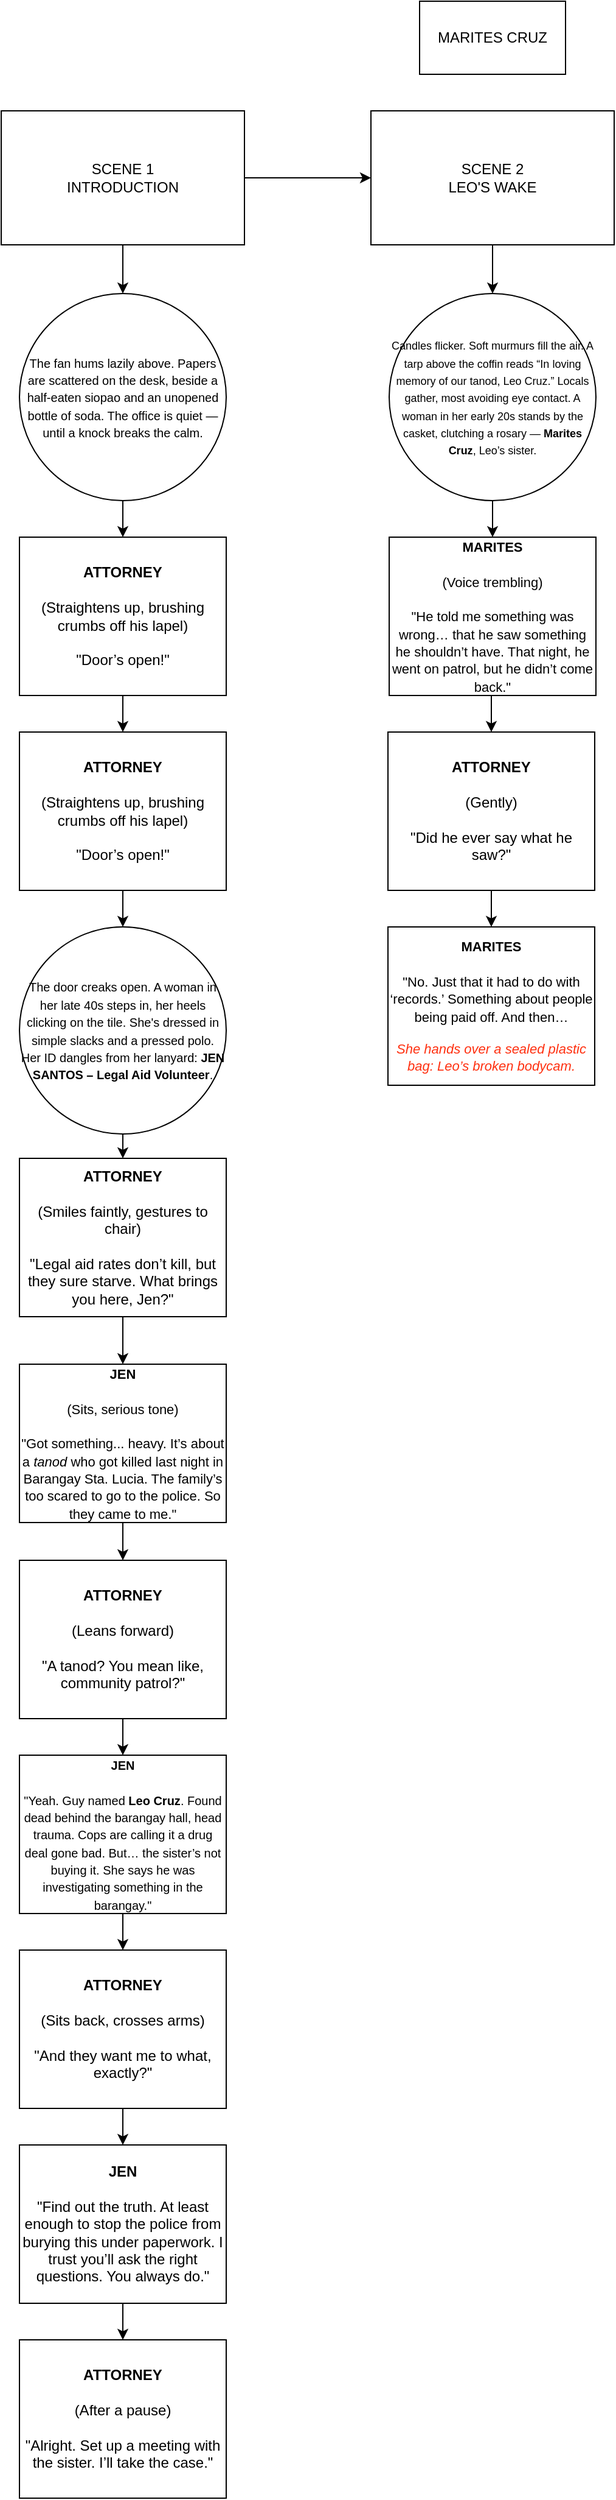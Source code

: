 <mxfile version="26.2.12">
  <diagram id="C5RBs43oDa-KdzZeNtuy" name="Page-1">
    <mxGraphModel dx="1028" dy="1775" grid="1" gridSize="10" guides="1" tooltips="1" connect="1" arrows="1" fold="1" page="1" pageScale="1" pageWidth="827" pageHeight="1169" math="0" shadow="0">
      <root>
        <mxCell id="WIyWlLk6GJQsqaUBKTNV-0" />
        <mxCell id="WIyWlLk6GJQsqaUBKTNV-1" parent="WIyWlLk6GJQsqaUBKTNV-0" />
        <mxCell id="XKVN2B2UxLaelDESN50H-7" style="edgeStyle=orthogonalEdgeStyle;rounded=0;orthogonalLoop=1;jettySize=auto;html=1;exitX=0.5;exitY=1;exitDx=0;exitDy=0;entryX=0.5;entryY=0;entryDx=0;entryDy=0;" edge="1" parent="WIyWlLk6GJQsqaUBKTNV-1" source="XKVN2B2UxLaelDESN50H-4" target="XKVN2B2UxLaelDESN50H-6">
          <mxGeometry relative="1" as="geometry" />
        </mxCell>
        <mxCell id="XKVN2B2UxLaelDESN50H-34" style="edgeStyle=orthogonalEdgeStyle;rounded=0;orthogonalLoop=1;jettySize=auto;html=1;exitX=1;exitY=0.5;exitDx=0;exitDy=0;entryX=0;entryY=0.5;entryDx=0;entryDy=0;" edge="1" parent="WIyWlLk6GJQsqaUBKTNV-1" source="XKVN2B2UxLaelDESN50H-4" target="XKVN2B2UxLaelDESN50H-28">
          <mxGeometry relative="1" as="geometry" />
        </mxCell>
        <mxCell id="XKVN2B2UxLaelDESN50H-4" value="SCENE 1&lt;br&gt;INTRODUCTION" style="rounded=0;whiteSpace=wrap;html=1;" vertex="1" parent="WIyWlLk6GJQsqaUBKTNV-1">
          <mxGeometry x="10" y="10" width="200" height="110" as="geometry" />
        </mxCell>
        <mxCell id="XKVN2B2UxLaelDESN50H-9" style="edgeStyle=orthogonalEdgeStyle;rounded=0;orthogonalLoop=1;jettySize=auto;html=1;exitX=0.5;exitY=1;exitDx=0;exitDy=0;entryX=0.5;entryY=0;entryDx=0;entryDy=0;" edge="1" parent="WIyWlLk6GJQsqaUBKTNV-1" source="XKVN2B2UxLaelDESN50H-6" target="XKVN2B2UxLaelDESN50H-8">
          <mxGeometry relative="1" as="geometry" />
        </mxCell>
        <mxCell id="XKVN2B2UxLaelDESN50H-6" value="&lt;font style=&quot;font-size: 10px;&quot;&gt;The fan hums lazily above. Papers are scattered on the desk, beside a half-eaten siopao and an unopened bottle of soda. The office is quiet — until a knock breaks the calm.&lt;/font&gt;" style="ellipse;whiteSpace=wrap;html=1;aspect=fixed;" vertex="1" parent="WIyWlLk6GJQsqaUBKTNV-1">
          <mxGeometry x="25" y="160" width="170" height="170" as="geometry" />
        </mxCell>
        <mxCell id="XKVN2B2UxLaelDESN50H-12" style="edgeStyle=orthogonalEdgeStyle;rounded=0;orthogonalLoop=1;jettySize=auto;html=1;exitX=0.5;exitY=1;exitDx=0;exitDy=0;entryX=0.5;entryY=0;entryDx=0;entryDy=0;" edge="1" parent="WIyWlLk6GJQsqaUBKTNV-1" source="XKVN2B2UxLaelDESN50H-8" target="XKVN2B2UxLaelDESN50H-10">
          <mxGeometry relative="1" as="geometry" />
        </mxCell>
        <mxCell id="XKVN2B2UxLaelDESN50H-8" value="&lt;strong data-end=&quot;590&quot; data-start=&quot;578&quot;&gt;ATTORNEY&lt;/strong&gt;&lt;br data-end=&quot;593&quot; data-start=&quot;590&quot;&gt;&lt;br/&gt;(Straightens up, brushing crumbs off his lapel)&lt;br data-end=&quot;643&quot; data-start=&quot;640&quot;&gt;&lt;br/&gt;&quot;Door’s open!&quot;" style="rounded=0;whiteSpace=wrap;html=1;" vertex="1" parent="WIyWlLk6GJQsqaUBKTNV-1">
          <mxGeometry x="25" y="360" width="170" height="130" as="geometry" />
        </mxCell>
        <mxCell id="XKVN2B2UxLaelDESN50H-13" style="edgeStyle=orthogonalEdgeStyle;rounded=0;orthogonalLoop=1;jettySize=auto;html=1;exitX=0.5;exitY=1;exitDx=0;exitDy=0;entryX=0.5;entryY=0;entryDx=0;entryDy=0;" edge="1" parent="WIyWlLk6GJQsqaUBKTNV-1" source="XKVN2B2UxLaelDESN50H-10" target="XKVN2B2UxLaelDESN50H-11">
          <mxGeometry relative="1" as="geometry" />
        </mxCell>
        <mxCell id="XKVN2B2UxLaelDESN50H-10" value="&lt;strong data-end=&quot;590&quot; data-start=&quot;578&quot;&gt;ATTORNEY&lt;/strong&gt;&lt;br data-end=&quot;593&quot; data-start=&quot;590&quot;&gt;&lt;br/&gt;(Straightens up, brushing crumbs off his lapel)&lt;br data-end=&quot;643&quot; data-start=&quot;640&quot;&gt;&lt;br/&gt;&quot;Door’s open!&quot;" style="rounded=0;whiteSpace=wrap;html=1;" vertex="1" parent="WIyWlLk6GJQsqaUBKTNV-1">
          <mxGeometry x="25" y="520" width="170" height="130" as="geometry" />
        </mxCell>
        <mxCell id="XKVN2B2UxLaelDESN50H-15" style="edgeStyle=orthogonalEdgeStyle;rounded=0;orthogonalLoop=1;jettySize=auto;html=1;exitX=0.5;exitY=1;exitDx=0;exitDy=0;entryX=0.5;entryY=0;entryDx=0;entryDy=0;" edge="1" parent="WIyWlLk6GJQsqaUBKTNV-1" source="XKVN2B2UxLaelDESN50H-11" target="XKVN2B2UxLaelDESN50H-14">
          <mxGeometry relative="1" as="geometry" />
        </mxCell>
        <mxCell id="XKVN2B2UxLaelDESN50H-11" value="&lt;font style=&quot;font-size: 10px;&quot;&gt;The door creaks open. A woman in her late 40s steps in, her heels clicking on the tile. She&#39;s dressed in simple slacks and a pressed polo. Her ID dangles from her lanyard: &lt;strong data-end=&quot;868&quot; data-start=&quot;832&quot;&gt;JEN SANTOS – Legal Aid Volunteer&lt;/strong&gt;.&lt;/font&gt;" style="ellipse;whiteSpace=wrap;html=1;aspect=fixed;" vertex="1" parent="WIyWlLk6GJQsqaUBKTNV-1">
          <mxGeometry x="25" y="680" width="170" height="170" as="geometry" />
        </mxCell>
        <mxCell id="XKVN2B2UxLaelDESN50H-17" style="edgeStyle=orthogonalEdgeStyle;rounded=0;orthogonalLoop=1;jettySize=auto;html=1;exitX=0.5;exitY=1;exitDx=0;exitDy=0;entryX=0.5;entryY=0;entryDx=0;entryDy=0;" edge="1" parent="WIyWlLk6GJQsqaUBKTNV-1" source="XKVN2B2UxLaelDESN50H-14" target="XKVN2B2UxLaelDESN50H-16">
          <mxGeometry relative="1" as="geometry" />
        </mxCell>
        <mxCell id="XKVN2B2UxLaelDESN50H-14" value="&lt;strong data-end=&quot;941&quot; data-start=&quot;929&quot;&gt;ATTORNEY&lt;/strong&gt;&lt;br data-end=&quot;944&quot; data-start=&quot;941&quot;&gt;&lt;br/&gt;(Smiles faintly, gestures to chair)&lt;br data-end=&quot;982&quot; data-start=&quot;979&quot;&gt;&lt;br/&gt;&quot;Legal aid rates don’t kill, but they sure starve. What brings you here, Jen?&quot;" style="rounded=0;whiteSpace=wrap;html=1;" vertex="1" parent="WIyWlLk6GJQsqaUBKTNV-1">
          <mxGeometry x="25" y="870" width="170" height="130" as="geometry" />
        </mxCell>
        <mxCell id="XKVN2B2UxLaelDESN50H-19" style="edgeStyle=orthogonalEdgeStyle;rounded=0;orthogonalLoop=1;jettySize=auto;html=1;exitX=0.5;exitY=1;exitDx=0;exitDy=0;entryX=0.5;entryY=0;entryDx=0;entryDy=0;" edge="1" parent="WIyWlLk6GJQsqaUBKTNV-1" source="XKVN2B2UxLaelDESN50H-16" target="XKVN2B2UxLaelDESN50H-18">
          <mxGeometry relative="1" as="geometry" />
        </mxCell>
        <mxCell id="XKVN2B2UxLaelDESN50H-16" value="&lt;font style=&quot;font-size: 11px;&quot;&gt;&lt;strong data-end=&quot;1069&quot; data-start=&quot;1062&quot;&gt;JEN&lt;/strong&gt;&lt;br data-end=&quot;1072&quot; data-start=&quot;1069&quot;&gt;&lt;br&gt;(Sits, serious tone)&lt;br data-end=&quot;1095&quot; data-start=&quot;1092&quot;&gt;&lt;br&gt;&quot;Got something... heavy. It’s about a &lt;em data-end=&quot;1140&quot; data-start=&quot;1133&quot;&gt;tanod&lt;/em&gt; who got killed last night in Barangay Sta. Lucia. The family’s too scared to go to the police. So they came to me.&quot;&lt;/font&gt;" style="rounded=0;whiteSpace=wrap;html=1;" vertex="1" parent="WIyWlLk6GJQsqaUBKTNV-1">
          <mxGeometry x="25" y="1039" width="170" height="130" as="geometry" />
        </mxCell>
        <mxCell id="XKVN2B2UxLaelDESN50H-21" style="edgeStyle=orthogonalEdgeStyle;rounded=0;orthogonalLoop=1;jettySize=auto;html=1;exitX=0.5;exitY=1;exitDx=0;exitDy=0;entryX=0.5;entryY=0;entryDx=0;entryDy=0;" edge="1" parent="WIyWlLk6GJQsqaUBKTNV-1" source="XKVN2B2UxLaelDESN50H-18" target="XKVN2B2UxLaelDESN50H-20">
          <mxGeometry relative="1" as="geometry" />
        </mxCell>
        <mxCell id="XKVN2B2UxLaelDESN50H-18" value="&lt;strong data-end=&quot;1270&quot; data-start=&quot;1258&quot;&gt;ATTORNEY&lt;/strong&gt;&lt;br data-end=&quot;1273&quot; data-start=&quot;1270&quot;&gt;&lt;br/&gt;(Leans forward)&lt;br data-end=&quot;1291&quot; data-start=&quot;1288&quot;&gt;&lt;br/&gt;&quot;A tanod? You mean like, community patrol?&quot;" style="rounded=0;whiteSpace=wrap;html=1;" vertex="1" parent="WIyWlLk6GJQsqaUBKTNV-1">
          <mxGeometry x="25" y="1200" width="170" height="130" as="geometry" />
        </mxCell>
        <mxCell id="XKVN2B2UxLaelDESN50H-25" style="edgeStyle=orthogonalEdgeStyle;rounded=0;orthogonalLoop=1;jettySize=auto;html=1;exitX=0.5;exitY=1;exitDx=0;exitDy=0;entryX=0.5;entryY=0;entryDx=0;entryDy=0;" edge="1" parent="WIyWlLk6GJQsqaUBKTNV-1" source="XKVN2B2UxLaelDESN50H-20" target="XKVN2B2UxLaelDESN50H-22">
          <mxGeometry relative="1" as="geometry" />
        </mxCell>
        <mxCell id="XKVN2B2UxLaelDESN50H-20" value="&lt;font style=&quot;font-size: 10px;&quot;&gt;&lt;strong data-end=&quot;1343&quot; data-start=&quot;1336&quot;&gt;JEN&lt;/strong&gt;&lt;br data-end=&quot;1346&quot; data-start=&quot;1343&quot;&gt;&lt;br&gt;&quot;Yeah. Guy named &lt;strong data-end=&quot;1375&quot; data-start=&quot;1363&quot;&gt;Leo Cruz&lt;/strong&gt;. Found dead behind the barangay hall, head trauma. Cops are calling it a drug deal gone bad. But… the sister’s not buying it. She says he was investigating something in the barangay.&quot;&lt;/font&gt;" style="rounded=0;whiteSpace=wrap;html=1;" vertex="1" parent="WIyWlLk6GJQsqaUBKTNV-1">
          <mxGeometry x="25" y="1360" width="170" height="130" as="geometry" />
        </mxCell>
        <mxCell id="XKVN2B2UxLaelDESN50H-26" style="edgeStyle=orthogonalEdgeStyle;rounded=0;orthogonalLoop=1;jettySize=auto;html=1;exitX=0.5;exitY=1;exitDx=0;exitDy=0;entryX=0.5;entryY=0;entryDx=0;entryDy=0;" edge="1" parent="WIyWlLk6GJQsqaUBKTNV-1" source="XKVN2B2UxLaelDESN50H-22" target="XKVN2B2UxLaelDESN50H-23">
          <mxGeometry relative="1" as="geometry" />
        </mxCell>
        <mxCell id="XKVN2B2UxLaelDESN50H-22" value="&lt;strong data-end=&quot;1573&quot; data-start=&quot;1561&quot;&gt;ATTORNEY&lt;/strong&gt;&lt;br data-end=&quot;1576&quot; data-start=&quot;1573&quot;&gt;&lt;br/&gt;(Sits back, crosses arms)&lt;br data-end=&quot;1604&quot; data-start=&quot;1601&quot;&gt;&lt;br/&gt;&quot;And they want me to what, exactly?&quot;" style="rounded=0;whiteSpace=wrap;html=1;" vertex="1" parent="WIyWlLk6GJQsqaUBKTNV-1">
          <mxGeometry x="25" y="1520" width="170" height="130" as="geometry" />
        </mxCell>
        <mxCell id="XKVN2B2UxLaelDESN50H-27" style="edgeStyle=orthogonalEdgeStyle;rounded=0;orthogonalLoop=1;jettySize=auto;html=1;exitX=0.5;exitY=1;exitDx=0;exitDy=0;entryX=0.5;entryY=0;entryDx=0;entryDy=0;" edge="1" parent="WIyWlLk6GJQsqaUBKTNV-1" source="XKVN2B2UxLaelDESN50H-23" target="XKVN2B2UxLaelDESN50H-24">
          <mxGeometry relative="1" as="geometry" />
        </mxCell>
        <mxCell id="XKVN2B2UxLaelDESN50H-23" value="&lt;strong data-end=&quot;1649&quot; data-start=&quot;1642&quot;&gt;JEN&lt;/strong&gt;&lt;br data-end=&quot;1652&quot; data-start=&quot;1649&quot;&gt;&lt;br/&gt;&quot;Find out the truth. At least enough to stop the police from burying this under paperwork. I trust you’ll ask the right questions. You always do.&quot;" style="rounded=0;whiteSpace=wrap;html=1;" vertex="1" parent="WIyWlLk6GJQsqaUBKTNV-1">
          <mxGeometry x="25" y="1680" width="170" height="130" as="geometry" />
        </mxCell>
        <mxCell id="XKVN2B2UxLaelDESN50H-24" value="&lt;strong data-end=&quot;1812&quot; data-start=&quot;1800&quot;&gt;ATTORNEY&lt;/strong&gt;&lt;br data-end=&quot;1815&quot; data-start=&quot;1812&quot;&gt;&lt;br/&gt;(After a pause)&lt;br data-end=&quot;1833&quot; data-start=&quot;1830&quot;&gt;&lt;br/&gt;&quot;Alright. Set up a meeting with the sister. I’ll take the case.&quot;" style="rounded=0;whiteSpace=wrap;html=1;" vertex="1" parent="WIyWlLk6GJQsqaUBKTNV-1">
          <mxGeometry x="25" y="1840" width="170" height="130" as="geometry" />
        </mxCell>
        <mxCell id="XKVN2B2UxLaelDESN50H-30" style="edgeStyle=orthogonalEdgeStyle;rounded=0;orthogonalLoop=1;jettySize=auto;html=1;exitX=0.5;exitY=1;exitDx=0;exitDy=0;entryX=0.5;entryY=0;entryDx=0;entryDy=0;" edge="1" parent="WIyWlLk6GJQsqaUBKTNV-1" source="XKVN2B2UxLaelDESN50H-28" target="XKVN2B2UxLaelDESN50H-29">
          <mxGeometry relative="1" as="geometry" />
        </mxCell>
        <mxCell id="XKVN2B2UxLaelDESN50H-28" value="SCENE 2&lt;br&gt;LEO&#39;S WAKE" style="rounded=0;whiteSpace=wrap;html=1;" vertex="1" parent="WIyWlLk6GJQsqaUBKTNV-1">
          <mxGeometry x="314" y="10" width="200" height="110" as="geometry" />
        </mxCell>
        <mxCell id="XKVN2B2UxLaelDESN50H-32" style="edgeStyle=orthogonalEdgeStyle;rounded=0;orthogonalLoop=1;jettySize=auto;html=1;exitX=0.5;exitY=1;exitDx=0;exitDy=0;entryX=0.5;entryY=0;entryDx=0;entryDy=0;" edge="1" parent="WIyWlLk6GJQsqaUBKTNV-1" source="XKVN2B2UxLaelDESN50H-29" target="XKVN2B2UxLaelDESN50H-31">
          <mxGeometry relative="1" as="geometry" />
        </mxCell>
        <mxCell id="XKVN2B2UxLaelDESN50H-29" value="&lt;font style=&quot;font-size: 9px;&quot;&gt;Candles flicker. Soft murmurs fill the air. A tarp above the coffin reads “In loving memory of our tanod, Leo Cruz.” Locals gather, most avoiding eye contact. A woman in her early 20s stands by the casket, clutching a rosary — &lt;strong data-end=&quot;2199&quot; data-start=&quot;2183&quot;&gt;Marites Cruz&lt;/strong&gt;, Leo’s sister.&lt;/font&gt;" style="ellipse;whiteSpace=wrap;html=1;aspect=fixed;" vertex="1" parent="WIyWlLk6GJQsqaUBKTNV-1">
          <mxGeometry x="329" y="160" width="170" height="170" as="geometry" />
        </mxCell>
        <mxCell id="XKVN2B2UxLaelDESN50H-36" style="edgeStyle=orthogonalEdgeStyle;rounded=0;orthogonalLoop=1;jettySize=auto;html=1;exitX=0.5;exitY=1;exitDx=0;exitDy=0;entryX=0.5;entryY=0;entryDx=0;entryDy=0;" edge="1" parent="WIyWlLk6GJQsqaUBKTNV-1" source="XKVN2B2UxLaelDESN50H-31" target="XKVN2B2UxLaelDESN50H-35">
          <mxGeometry relative="1" as="geometry" />
        </mxCell>
        <mxCell id="XKVN2B2UxLaelDESN50H-31" value="&lt;font style=&quot;font-size: 11px;&quot;&gt;&lt;strong data-end=&quot;2228&quot; data-start=&quot;2217&quot;&gt;MARITES&lt;/strong&gt;&lt;br data-end=&quot;2231&quot; data-start=&quot;2228&quot;&gt;&lt;br&gt;(Voice trembling)&lt;br data-end=&quot;2251&quot; data-start=&quot;2248&quot;&gt;&lt;br&gt;&quot;He told me something was wrong… that he saw something he shouldn’t have. That night, he went on patrol, but he didn’t come back.&quot;&lt;/font&gt;" style="rounded=0;whiteSpace=wrap;html=1;" vertex="1" parent="WIyWlLk6GJQsqaUBKTNV-1">
          <mxGeometry x="329" y="360" width="170" height="130" as="geometry" />
        </mxCell>
        <mxCell id="XKVN2B2UxLaelDESN50H-33" value="MARITES CRUZ" style="rounded=0;whiteSpace=wrap;html=1;" vertex="1" parent="WIyWlLk6GJQsqaUBKTNV-1">
          <mxGeometry x="354" y="-80" width="120" height="60" as="geometry" />
        </mxCell>
        <mxCell id="XKVN2B2UxLaelDESN50H-39" style="edgeStyle=orthogonalEdgeStyle;rounded=0;orthogonalLoop=1;jettySize=auto;html=1;exitX=0.5;exitY=1;exitDx=0;exitDy=0;entryX=0.5;entryY=0;entryDx=0;entryDy=0;" edge="1" parent="WIyWlLk6GJQsqaUBKTNV-1" source="XKVN2B2UxLaelDESN50H-35" target="XKVN2B2UxLaelDESN50H-38">
          <mxGeometry relative="1" as="geometry" />
        </mxCell>
        <mxCell id="XKVN2B2UxLaelDESN50H-35" value="&lt;strong data-end=&quot;2395&quot; data-start=&quot;2383&quot;&gt;ATTORNEY&lt;/strong&gt;&lt;br data-end=&quot;2398&quot; data-start=&quot;2395&quot;&gt;&lt;br/&gt;(Gently)&lt;br data-end=&quot;2409&quot; data-start=&quot;2406&quot;&gt;&lt;br/&gt;&quot;Did he ever say what he saw?&quot;" style="rounded=0;whiteSpace=wrap;html=1;" vertex="1" parent="WIyWlLk6GJQsqaUBKTNV-1">
          <mxGeometry x="328" y="520" width="170" height="130" as="geometry" />
        </mxCell>
        <mxCell id="XKVN2B2UxLaelDESN50H-38" value="&lt;p class=&quot;&quot; data-end=&quot;2548&quot; data-start=&quot;2441&quot;&gt;&lt;font style=&quot;font-size: 11px;&quot;&gt;&lt;strong data-end=&quot;2452&quot; data-start=&quot;2441&quot;&gt;MARITES&lt;/strong&gt;&lt;br data-end=&quot;2455&quot; data-start=&quot;2452&quot;&gt;&lt;br&gt;&quot;No. Just that it had to do with ‘records.’ Something about people being paid off. And then…&lt;/font&gt;&lt;/p&gt;&lt;p class=&quot;&quot; data-end=&quot;2610&quot; data-start=&quot;2550&quot;&gt;&lt;font style=&quot;font-size: 11px; color: rgb(255, 48, 16);&quot;&gt;&lt;em data-end=&quot;2610&quot; data-start=&quot;2550&quot;&gt;&lt;span&gt;&lt;span style=&quot;background-color: light-dark(#ffffff, var(--ge-dark-color, #121212));&quot;&gt;&lt;span&gt;She hands over a sealed plastic bag: Leo’s broken bodycam.&lt;/span&gt;&lt;/span&gt;&lt;/span&gt;&lt;/em&gt;&lt;/font&gt;&lt;/p&gt;" style="rounded=0;whiteSpace=wrap;html=1;" vertex="1" parent="WIyWlLk6GJQsqaUBKTNV-1">
          <mxGeometry x="328" y="680" width="170" height="130" as="geometry" />
        </mxCell>
      </root>
    </mxGraphModel>
  </diagram>
</mxfile>
